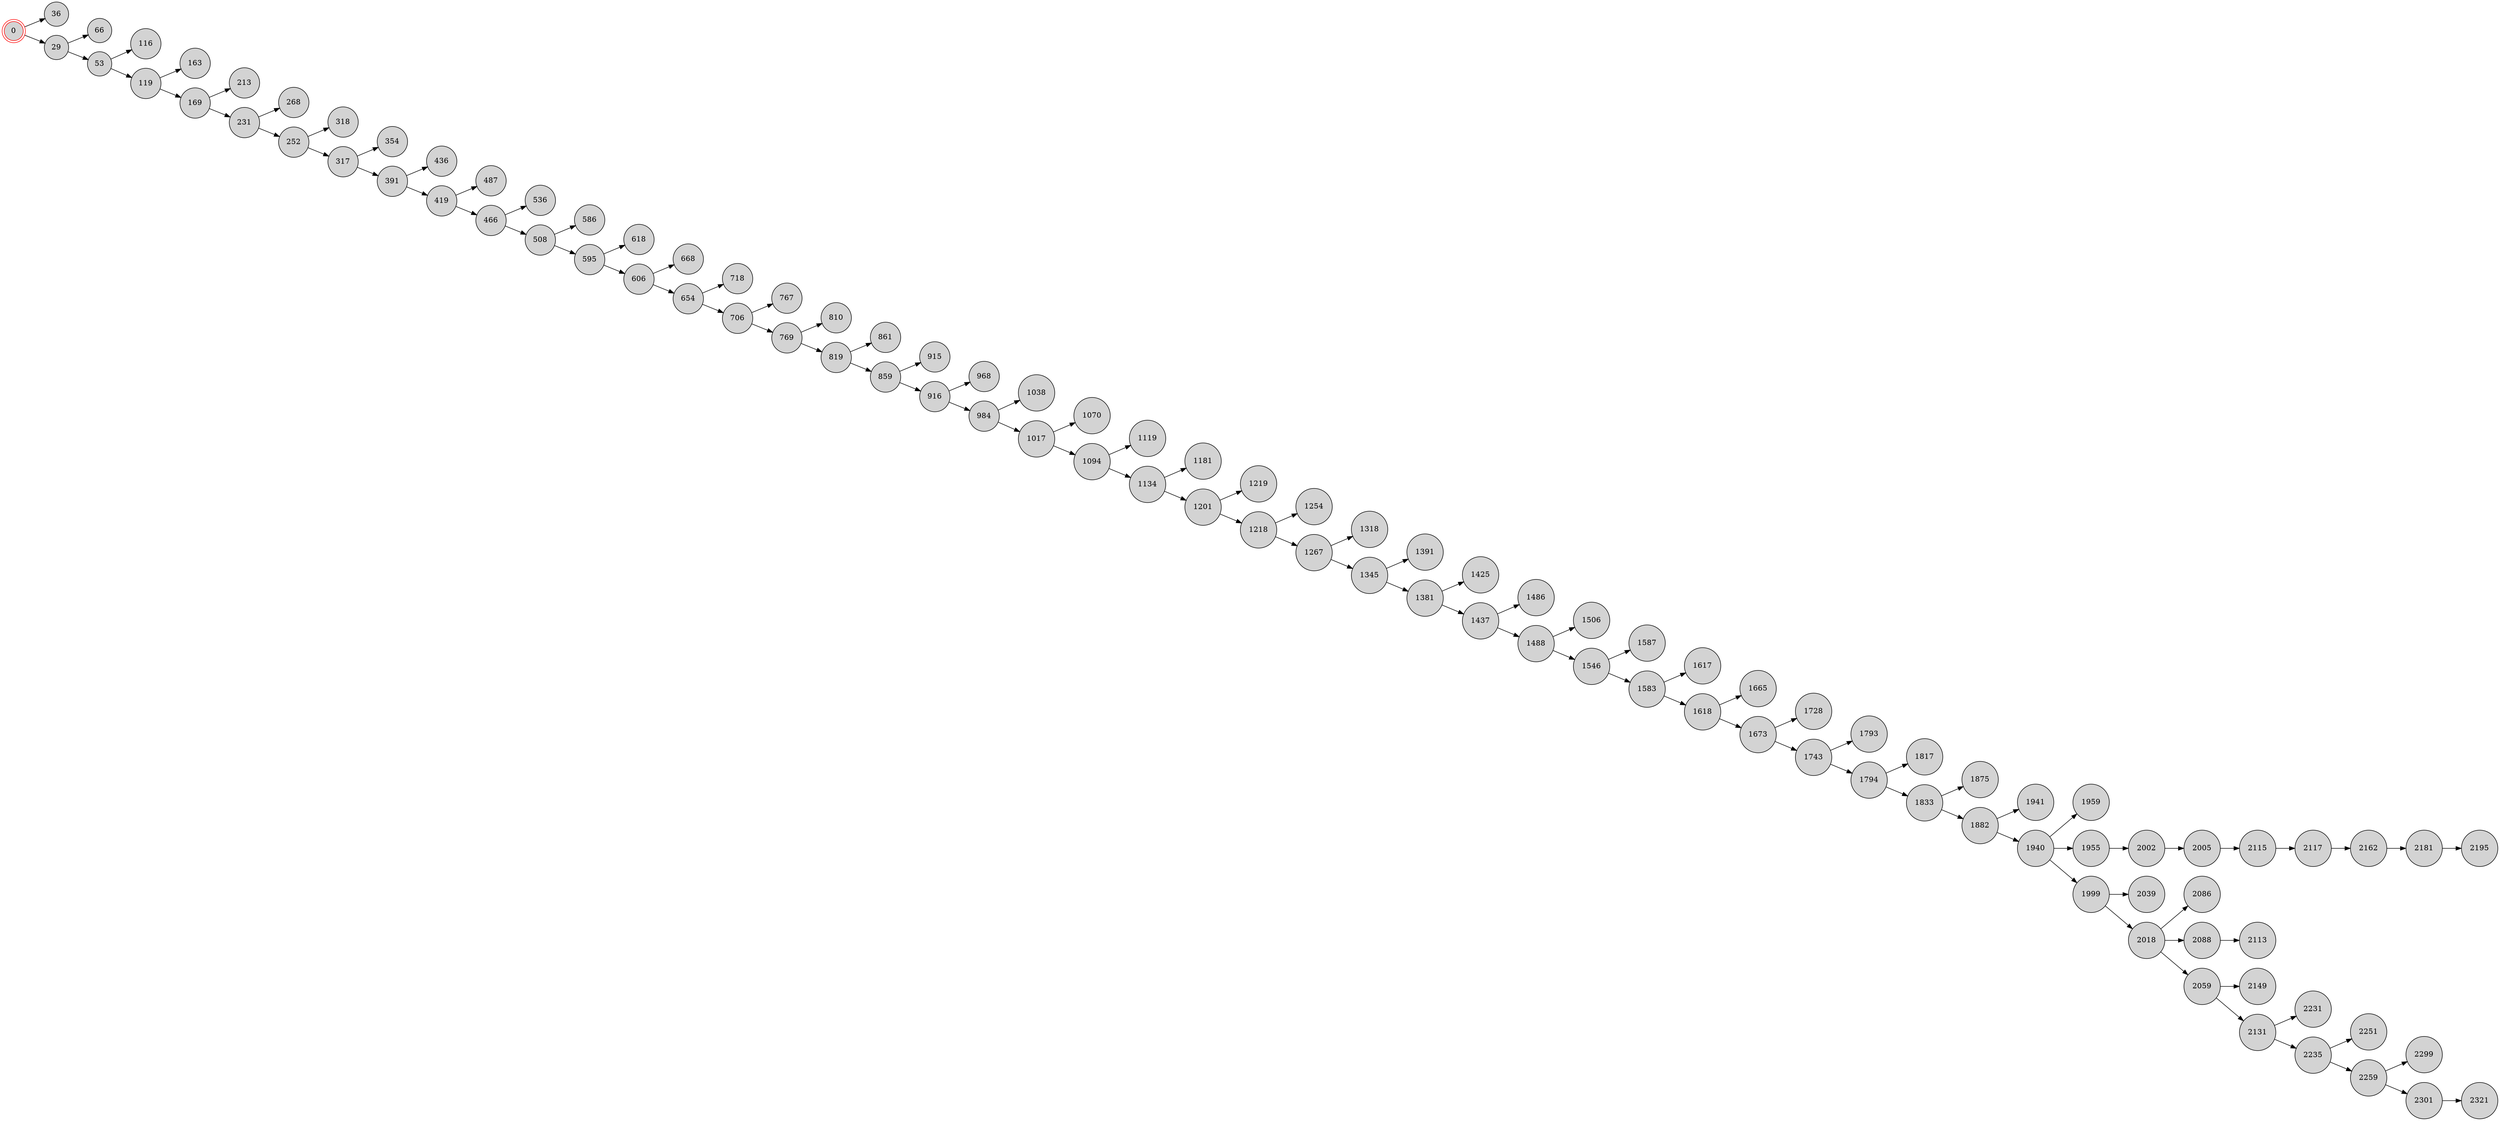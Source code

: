 digraph BlockchainTree {
    rankdir=LR;
    node [shape=circle, style=filled, fillcolor=lightgray];

    0 [shape=doublecircle, color=red];
    0 -> 36;
    0 -> 29;
    29 -> 66;
    29 -> 53;
    53 -> 116;
    53 -> 119;
    119 -> 163;
    119 -> 169;
    169 -> 213;
    169 -> 231;
    231 -> 268;
    231 -> 252;
    252 -> 318;
    252 -> 317;
    317 -> 354;
    317 -> 391;
    391 -> 436;
    391 -> 419;
    419 -> 487;
    419 -> 466;
    466 -> 536;
    466 -> 508;
    508 -> 586;
    508 -> 595;
    595 -> 618;
    595 -> 606;
    606 -> 668;
    606 -> 654;
    654 -> 718;
    654 -> 706;
    706 -> 767;
    706 -> 769;
    769 -> 810;
    769 -> 819;
    819 -> 861;
    819 -> 859;
    859 -> 915;
    859 -> 916;
    916 -> 968;
    916 -> 984;
    984 -> 1038;
    984 -> 1017;
    1017 -> 1070;
    1017 -> 1094;
    1094 -> 1119;
    1094 -> 1134;
    1134 -> 1181;
    1134 -> 1201;
    1201 -> 1219;
    1201 -> 1218;
    1218 -> 1254;
    1218 -> 1267;
    1267 -> 1318;
    1267 -> 1345;
    1345 -> 1391;
    1345 -> 1381;
    1381 -> 1425;
    1381 -> 1437;
    1437 -> 1486;
    1437 -> 1488;
    1488 -> 1506;
    1488 -> 1546;
    1546 -> 1587;
    1546 -> 1583;
    1583 -> 1617;
    1583 -> 1618;
    1618 -> 1665;
    1618 -> 1673;
    1673 -> 1728;
    1673 -> 1743;
    1743 -> 1793;
    1743 -> 1794;
    1794 -> 1817;
    1794 -> 1833;
    1833 -> 1875;
    1833 -> 1882;
    1882 -> 1941;
    1882 -> 1940;
    1940 -> 1959;
    1940 -> 1955;
    1955 -> 2002;
    1940 -> 1999;
    1999 -> 2039;
    1999 -> 2018;
    2018 -> 2086;
    2018 -> 2088;
    2002 -> 2005;
    2005 -> 2115;
    2018 -> 2059;
    2059 -> 2149;
    2115 -> 2117;
    2088 -> 2113;
    2117 -> 2162;
    2162 -> 2181;
    2059 -> 2131;
    2131 -> 2231;
    2181 -> 2195;
    2131 -> 2235;
    2235 -> 2251;
    2235 -> 2259;
    2259 -> 2299;
    2259 -> 2301;
    2301 -> 2321;
}
